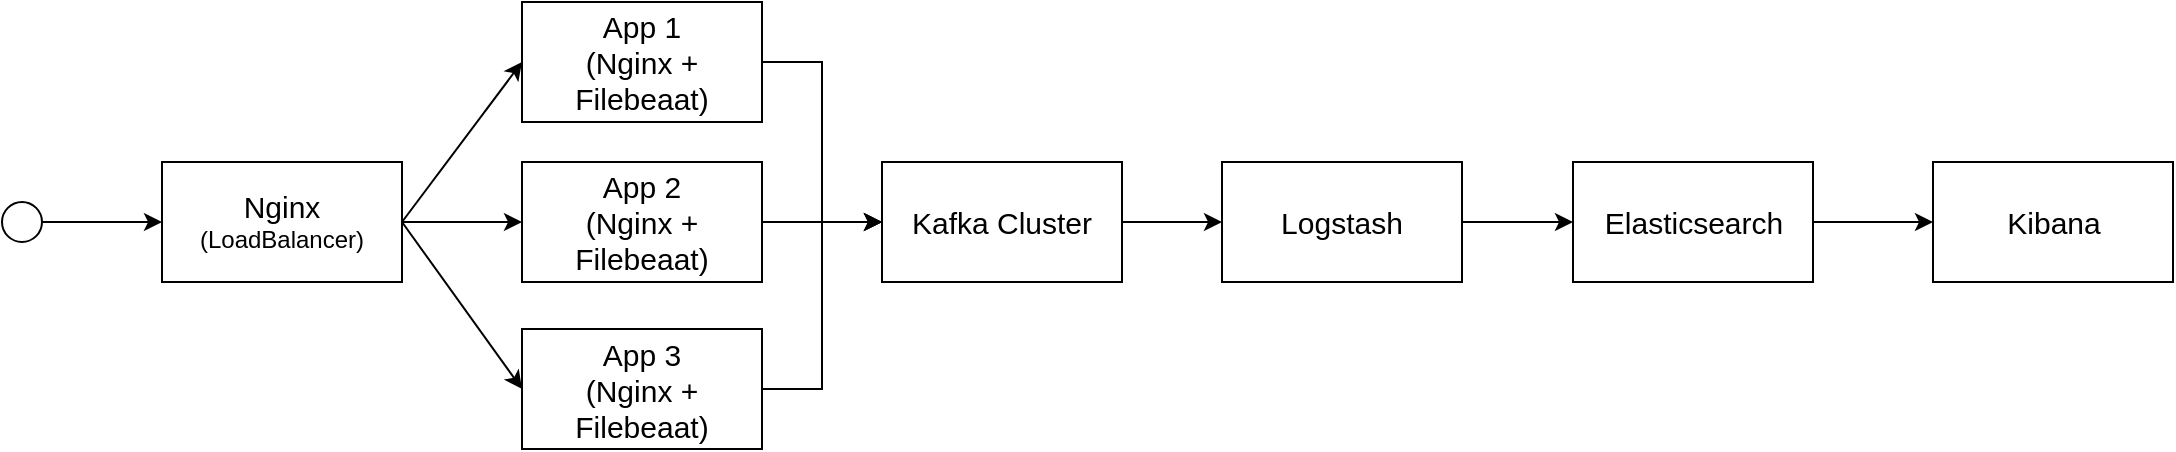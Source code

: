 <mxfile version="21.1.5" type="github">
  <diagram name="페이지-1" id="fFnITydCL_fi_dLwCGUx">
    <mxGraphModel dx="1562" dy="1040" grid="1" gridSize="10" guides="1" tooltips="1" connect="1" arrows="1" fold="1" page="1" pageScale="1" pageWidth="1169" pageHeight="827" math="0" shadow="0">
      <root>
        <mxCell id="0" />
        <mxCell id="1" parent="0" />
        <mxCell id="1s-qJ0rK3haDwWxQGAJk-2" style="edgeStyle=orthogonalEdgeStyle;rounded=0;orthogonalLoop=1;jettySize=auto;html=1;entryX=0;entryY=0.5;entryDx=0;entryDy=0;" edge="1" parent="1" source="R06nfFgZYhoXooKSzaPT-1" target="1s-qJ0rK3haDwWxQGAJk-1">
          <mxGeometry relative="1" as="geometry" />
        </mxCell>
        <mxCell id="R06nfFgZYhoXooKSzaPT-1" value="&lt;font style=&quot;font-size: 15px;&quot;&gt;App 1&lt;br&gt;(Nginx + Filebeaat)&lt;/font&gt;" style="rounded=0;whiteSpace=wrap;html=1;" parent="1" vertex="1">
          <mxGeometry x="280" y="240" width="120" height="60" as="geometry" />
        </mxCell>
        <mxCell id="1s-qJ0rK3haDwWxQGAJk-3" style="edgeStyle=orthogonalEdgeStyle;rounded=0;orthogonalLoop=1;jettySize=auto;html=1;exitX=1;exitY=0.5;exitDx=0;exitDy=0;entryX=0;entryY=0.5;entryDx=0;entryDy=0;" edge="1" parent="1" source="R06nfFgZYhoXooKSzaPT-2" target="1s-qJ0rK3haDwWxQGAJk-1">
          <mxGeometry relative="1" as="geometry" />
        </mxCell>
        <mxCell id="R06nfFgZYhoXooKSzaPT-2" value="&lt;font style=&quot;font-size: 15px;&quot;&gt;App 2&lt;br&gt;(Nginx + Filebeaat)&lt;/font&gt;" style="rounded=0;whiteSpace=wrap;html=1;" parent="1" vertex="1">
          <mxGeometry x="280" y="320" width="120" height="60" as="geometry" />
        </mxCell>
        <mxCell id="1s-qJ0rK3haDwWxQGAJk-4" style="edgeStyle=orthogonalEdgeStyle;rounded=0;orthogonalLoop=1;jettySize=auto;html=1;entryX=0;entryY=0.5;entryDx=0;entryDy=0;" edge="1" parent="1" source="R06nfFgZYhoXooKSzaPT-3" target="1s-qJ0rK3haDwWxQGAJk-1">
          <mxGeometry relative="1" as="geometry" />
        </mxCell>
        <mxCell id="R06nfFgZYhoXooKSzaPT-3" value="&lt;font style=&quot;font-size: 15px;&quot;&gt;App 3&lt;br&gt;(Nginx + Filebeaat)&lt;/font&gt;" style="rounded=0;whiteSpace=wrap;html=1;" parent="1" vertex="1">
          <mxGeometry x="280" y="403.5" width="120" height="60" as="geometry" />
        </mxCell>
        <mxCell id="R06nfFgZYhoXooKSzaPT-7" style="rounded=0;orthogonalLoop=1;jettySize=auto;html=1;exitX=1;exitY=0.5;exitDx=0;exitDy=0;entryX=0;entryY=0.5;entryDx=0;entryDy=0;" parent="1" source="R06nfFgZYhoXooKSzaPT-5" target="R06nfFgZYhoXooKSzaPT-1" edge="1">
          <mxGeometry relative="1" as="geometry" />
        </mxCell>
        <mxCell id="R06nfFgZYhoXooKSzaPT-8" style="edgeStyle=orthogonalEdgeStyle;rounded=0;orthogonalLoop=1;jettySize=auto;html=1;entryX=0;entryY=0.5;entryDx=0;entryDy=0;" parent="1" source="R06nfFgZYhoXooKSzaPT-5" target="R06nfFgZYhoXooKSzaPT-2" edge="1">
          <mxGeometry relative="1" as="geometry" />
        </mxCell>
        <mxCell id="R06nfFgZYhoXooKSzaPT-9" style="rounded=0;orthogonalLoop=1;jettySize=auto;html=1;exitX=1;exitY=0.5;exitDx=0;exitDy=0;entryX=0;entryY=0.5;entryDx=0;entryDy=0;" parent="1" source="R06nfFgZYhoXooKSzaPT-5" target="R06nfFgZYhoXooKSzaPT-3" edge="1">
          <mxGeometry relative="1" as="geometry" />
        </mxCell>
        <mxCell id="R06nfFgZYhoXooKSzaPT-5" value="&lt;span style=&quot;font-size: 15px;&quot;&gt;Nginx&lt;br&gt;&lt;/span&gt;(LoadBalancer)" style="rounded=0;whiteSpace=wrap;html=1;" parent="1" vertex="1">
          <mxGeometry x="100" y="320" width="120" height="60" as="geometry" />
        </mxCell>
        <mxCell id="R06nfFgZYhoXooKSzaPT-11" style="edgeStyle=orthogonalEdgeStyle;rounded=0;orthogonalLoop=1;jettySize=auto;html=1;exitX=1;exitY=0.5;exitDx=0;exitDy=0;entryX=0;entryY=0.5;entryDx=0;entryDy=0;" parent="1" source="R06nfFgZYhoXooKSzaPT-10" target="R06nfFgZYhoXooKSzaPT-5" edge="1">
          <mxGeometry relative="1" as="geometry" />
        </mxCell>
        <mxCell id="R06nfFgZYhoXooKSzaPT-10" value="" style="ellipse;whiteSpace=wrap;html=1;" parent="1" vertex="1">
          <mxGeometry x="20" y="340" width="20" height="20" as="geometry" />
        </mxCell>
        <mxCell id="R06nfFgZYhoXooKSzaPT-18" style="edgeStyle=orthogonalEdgeStyle;rounded=0;orthogonalLoop=1;jettySize=auto;html=1;exitX=1;exitY=0.5;exitDx=0;exitDy=0;entryX=0;entryY=0.5;entryDx=0;entryDy=0;" parent="1" source="R06nfFgZYhoXooKSzaPT-12" target="R06nfFgZYhoXooKSzaPT-17" edge="1">
          <mxGeometry relative="1" as="geometry" />
        </mxCell>
        <mxCell id="R06nfFgZYhoXooKSzaPT-12" value="&lt;span style=&quot;font-size: 15px;&quot;&gt;Logstash&lt;/span&gt;" style="rounded=0;whiteSpace=wrap;html=1;" parent="1" vertex="1">
          <mxGeometry x="630" y="320" width="120" height="60" as="geometry" />
        </mxCell>
        <mxCell id="R06nfFgZYhoXooKSzaPT-20" style="edgeStyle=orthogonalEdgeStyle;rounded=0;orthogonalLoop=1;jettySize=auto;html=1;entryX=0;entryY=0.5;entryDx=0;entryDy=0;" parent="1" source="R06nfFgZYhoXooKSzaPT-17" target="R06nfFgZYhoXooKSzaPT-19" edge="1">
          <mxGeometry relative="1" as="geometry" />
        </mxCell>
        <mxCell id="R06nfFgZYhoXooKSzaPT-17" value="&lt;span style=&quot;font-size: 15px;&quot;&gt;Elasticsearch&lt;/span&gt;" style="rounded=0;whiteSpace=wrap;html=1;" parent="1" vertex="1">
          <mxGeometry x="805.5" y="320" width="120" height="60" as="geometry" />
        </mxCell>
        <mxCell id="R06nfFgZYhoXooKSzaPT-19" value="&lt;span style=&quot;font-size: 15px;&quot;&gt;Kibana&lt;/span&gt;" style="rounded=0;whiteSpace=wrap;html=1;" parent="1" vertex="1">
          <mxGeometry x="985.5" y="320" width="120" height="60" as="geometry" />
        </mxCell>
        <mxCell id="1s-qJ0rK3haDwWxQGAJk-5" style="edgeStyle=orthogonalEdgeStyle;rounded=0;orthogonalLoop=1;jettySize=auto;html=1;exitX=1;exitY=0.5;exitDx=0;exitDy=0;entryX=0;entryY=0.5;entryDx=0;entryDy=0;" edge="1" parent="1" source="1s-qJ0rK3haDwWxQGAJk-1" target="R06nfFgZYhoXooKSzaPT-12">
          <mxGeometry relative="1" as="geometry" />
        </mxCell>
        <mxCell id="1s-qJ0rK3haDwWxQGAJk-1" value="&lt;span style=&quot;font-size: 15px;&quot;&gt;Kafka Cluster&lt;/span&gt;" style="rounded=0;whiteSpace=wrap;html=1;" vertex="1" parent="1">
          <mxGeometry x="460" y="320" width="120" height="60" as="geometry" />
        </mxCell>
      </root>
    </mxGraphModel>
  </diagram>
</mxfile>
